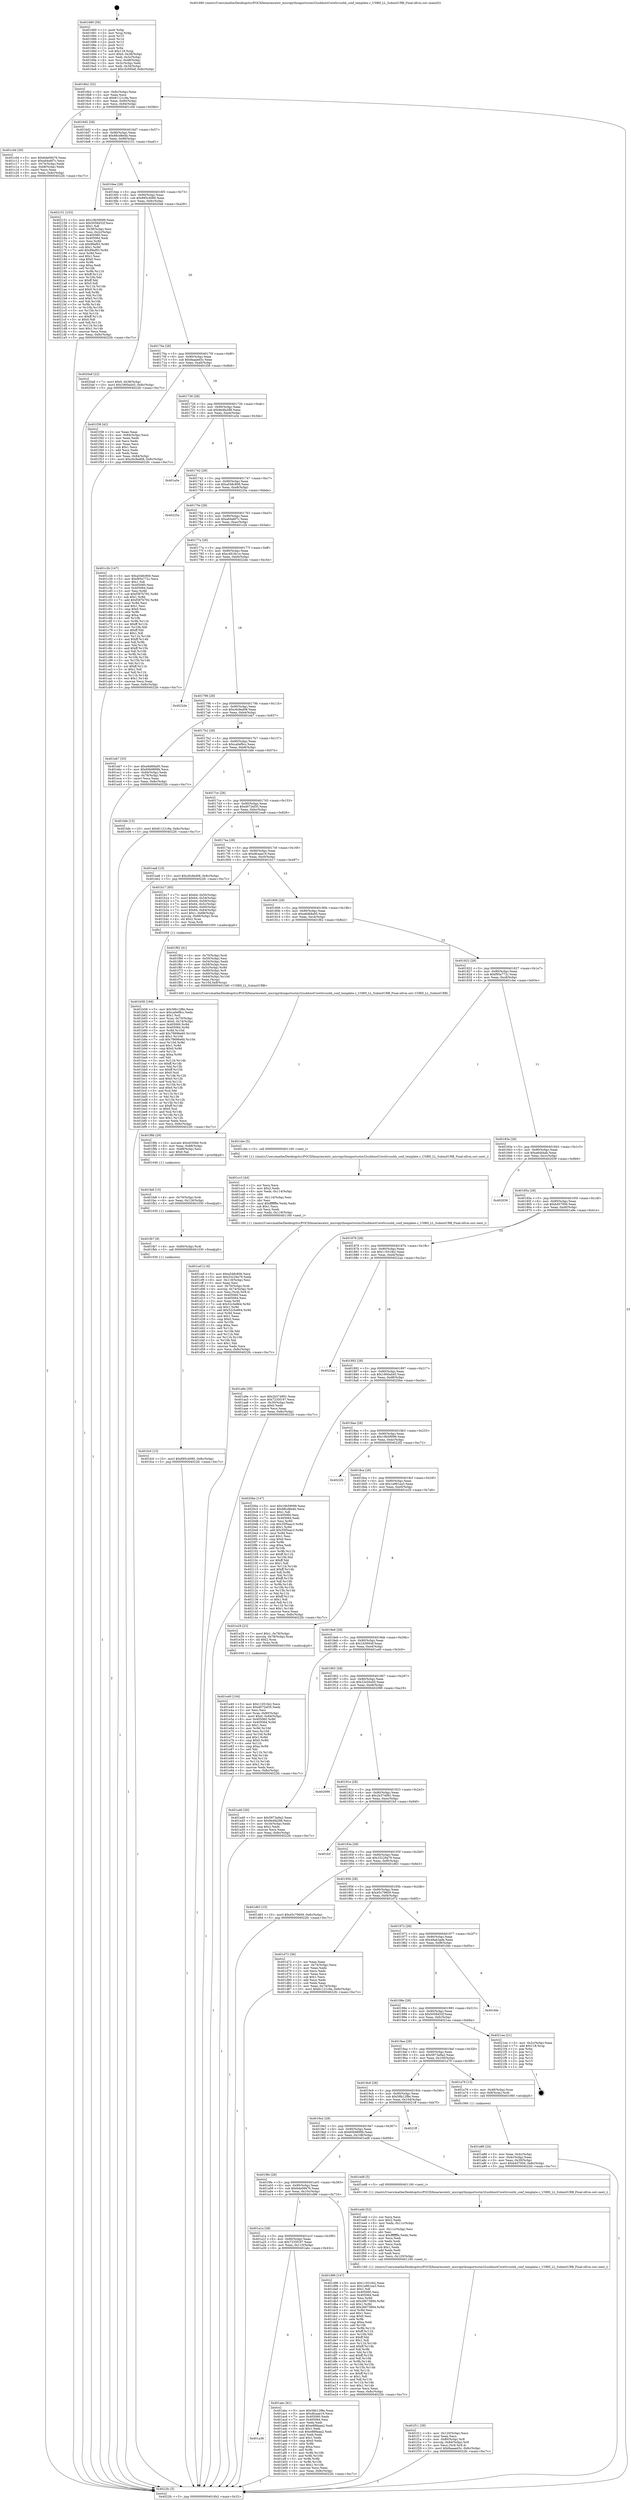 digraph "0x401680" {
  label = "0x401680 (/mnt/c/Users/mathe/Desktop/tcc/POCII/binaries/extr_micropythonportsstm32usbhostCoreSrcusbh_conf_template.c_USBH_LL_SubmitURB_Final-ollvm.out::main(0))"
  labelloc = "t"
  node[shape=record]

  Entry [label="",width=0.3,height=0.3,shape=circle,fillcolor=black,style=filled]
  "0x4016b2" [label="{
     0x4016b2 [32]\l
     | [instrs]\l
     &nbsp;&nbsp;0x4016b2 \<+6\>: mov -0x8c(%rbp),%eax\l
     &nbsp;&nbsp;0x4016b8 \<+2\>: mov %eax,%ecx\l
     &nbsp;&nbsp;0x4016ba \<+6\>: sub $0x81121c9a,%ecx\l
     &nbsp;&nbsp;0x4016c0 \<+6\>: mov %eax,-0x90(%rbp)\l
     &nbsp;&nbsp;0x4016c6 \<+6\>: mov %ecx,-0x94(%rbp)\l
     &nbsp;&nbsp;0x4016cc \<+6\>: je 0000000000401c0d \<main+0x58d\>\l
  }"]
  "0x401c0d" [label="{
     0x401c0d [30]\l
     | [instrs]\l
     &nbsp;&nbsp;0x401c0d \<+5\>: mov $0x6de09476,%eax\l
     &nbsp;&nbsp;0x401c12 \<+5\>: mov $0xa64a6f7c,%ecx\l
     &nbsp;&nbsp;0x401c17 \<+3\>: mov -0x74(%rbp),%edx\l
     &nbsp;&nbsp;0x401c1a \<+3\>: cmp -0x68(%rbp),%edx\l
     &nbsp;&nbsp;0x401c1d \<+3\>: cmovl %ecx,%eax\l
     &nbsp;&nbsp;0x401c20 \<+6\>: mov %eax,-0x8c(%rbp)\l
     &nbsp;&nbsp;0x401c26 \<+5\>: jmp 00000000004022fc \<main+0xc7c\>\l
  }"]
  "0x4016d2" [label="{
     0x4016d2 [28]\l
     | [instrs]\l
     &nbsp;&nbsp;0x4016d2 \<+5\>: jmp 00000000004016d7 \<main+0x57\>\l
     &nbsp;&nbsp;0x4016d7 \<+6\>: mov -0x90(%rbp),%eax\l
     &nbsp;&nbsp;0x4016dd \<+5\>: sub $0x88cd8e4b,%eax\l
     &nbsp;&nbsp;0x4016e2 \<+6\>: mov %eax,-0x98(%rbp)\l
     &nbsp;&nbsp;0x4016e8 \<+6\>: je 0000000000402151 \<main+0xad1\>\l
  }"]
  Exit [label="",width=0.3,height=0.3,shape=circle,fillcolor=black,style=filled,peripheries=2]
  "0x402151" [label="{
     0x402151 [153]\l
     | [instrs]\l
     &nbsp;&nbsp;0x402151 \<+5\>: mov $0x19b59099,%eax\l
     &nbsp;&nbsp;0x402156 \<+5\>: mov $0x5058452f,%ecx\l
     &nbsp;&nbsp;0x40215b \<+2\>: mov $0x1,%dl\l
     &nbsp;&nbsp;0x40215d \<+3\>: mov -0x38(%rbp),%esi\l
     &nbsp;&nbsp;0x402160 \<+3\>: mov %esi,-0x2c(%rbp)\l
     &nbsp;&nbsp;0x402163 \<+7\>: mov 0x405060,%esi\l
     &nbsp;&nbsp;0x40216a \<+7\>: mov 0x405064,%edi\l
     &nbsp;&nbsp;0x402171 \<+3\>: mov %esi,%r8d\l
     &nbsp;&nbsp;0x402174 \<+7\>: sub $0x99af93,%r8d\l
     &nbsp;&nbsp;0x40217b \<+4\>: sub $0x1,%r8d\l
     &nbsp;&nbsp;0x40217f \<+7\>: add $0x99af93,%r8d\l
     &nbsp;&nbsp;0x402186 \<+4\>: imul %r8d,%esi\l
     &nbsp;&nbsp;0x40218a \<+3\>: and $0x1,%esi\l
     &nbsp;&nbsp;0x40218d \<+3\>: cmp $0x0,%esi\l
     &nbsp;&nbsp;0x402190 \<+4\>: sete %r9b\l
     &nbsp;&nbsp;0x402194 \<+3\>: cmp $0xa,%edi\l
     &nbsp;&nbsp;0x402197 \<+4\>: setl %r10b\l
     &nbsp;&nbsp;0x40219b \<+3\>: mov %r9b,%r11b\l
     &nbsp;&nbsp;0x40219e \<+4\>: xor $0xff,%r11b\l
     &nbsp;&nbsp;0x4021a2 \<+3\>: mov %r10b,%bl\l
     &nbsp;&nbsp;0x4021a5 \<+3\>: xor $0xff,%bl\l
     &nbsp;&nbsp;0x4021a8 \<+3\>: xor $0x0,%dl\l
     &nbsp;&nbsp;0x4021ab \<+3\>: mov %r11b,%r14b\l
     &nbsp;&nbsp;0x4021ae \<+4\>: and $0x0,%r14b\l
     &nbsp;&nbsp;0x4021b2 \<+3\>: and %dl,%r9b\l
     &nbsp;&nbsp;0x4021b5 \<+3\>: mov %bl,%r15b\l
     &nbsp;&nbsp;0x4021b8 \<+4\>: and $0x0,%r15b\l
     &nbsp;&nbsp;0x4021bc \<+3\>: and %dl,%r10b\l
     &nbsp;&nbsp;0x4021bf \<+3\>: or %r9b,%r14b\l
     &nbsp;&nbsp;0x4021c2 \<+3\>: or %r10b,%r15b\l
     &nbsp;&nbsp;0x4021c5 \<+3\>: xor %r15b,%r14b\l
     &nbsp;&nbsp;0x4021c8 \<+3\>: or %bl,%r11b\l
     &nbsp;&nbsp;0x4021cb \<+4\>: xor $0xff,%r11b\l
     &nbsp;&nbsp;0x4021cf \<+3\>: or $0x0,%dl\l
     &nbsp;&nbsp;0x4021d2 \<+3\>: and %dl,%r11b\l
     &nbsp;&nbsp;0x4021d5 \<+3\>: or %r11b,%r14b\l
     &nbsp;&nbsp;0x4021d8 \<+4\>: test $0x1,%r14b\l
     &nbsp;&nbsp;0x4021dc \<+3\>: cmovne %ecx,%eax\l
     &nbsp;&nbsp;0x4021df \<+6\>: mov %eax,-0x8c(%rbp)\l
     &nbsp;&nbsp;0x4021e5 \<+5\>: jmp 00000000004022fc \<main+0xc7c\>\l
  }"]
  "0x4016ee" [label="{
     0x4016ee [28]\l
     | [instrs]\l
     &nbsp;&nbsp;0x4016ee \<+5\>: jmp 00000000004016f3 \<main+0x73\>\l
     &nbsp;&nbsp;0x4016f3 \<+6\>: mov -0x90(%rbp),%eax\l
     &nbsp;&nbsp;0x4016f9 \<+5\>: sub $0x895c4080,%eax\l
     &nbsp;&nbsp;0x4016fe \<+6\>: mov %eax,-0x9c(%rbp)\l
     &nbsp;&nbsp;0x401704 \<+6\>: je 00000000004020a8 \<main+0xa28\>\l
  }"]
  "0x401fc0" [label="{
     0x401fc0 [15]\l
     | [instrs]\l
     &nbsp;&nbsp;0x401fc0 \<+10\>: movl $0x895c4080,-0x8c(%rbp)\l
     &nbsp;&nbsp;0x401fca \<+5\>: jmp 00000000004022fc \<main+0xc7c\>\l
  }"]
  "0x4020a8" [label="{
     0x4020a8 [22]\l
     | [instrs]\l
     &nbsp;&nbsp;0x4020a8 \<+7\>: movl $0x0,-0x38(%rbp)\l
     &nbsp;&nbsp;0x4020af \<+10\>: movl $0x1900a445,-0x8c(%rbp)\l
     &nbsp;&nbsp;0x4020b9 \<+5\>: jmp 00000000004022fc \<main+0xc7c\>\l
  }"]
  "0x40170a" [label="{
     0x40170a [28]\l
     | [instrs]\l
     &nbsp;&nbsp;0x40170a \<+5\>: jmp 000000000040170f \<main+0x8f\>\l
     &nbsp;&nbsp;0x40170f \<+6\>: mov -0x90(%rbp),%eax\l
     &nbsp;&nbsp;0x401715 \<+5\>: sub $0x8aaaed3c,%eax\l
     &nbsp;&nbsp;0x40171a \<+6\>: mov %eax,-0xa0(%rbp)\l
     &nbsp;&nbsp;0x401720 \<+6\>: je 0000000000401f38 \<main+0x8b8\>\l
  }"]
  "0x401fb7" [label="{
     0x401fb7 [9]\l
     | [instrs]\l
     &nbsp;&nbsp;0x401fb7 \<+4\>: mov -0x80(%rbp),%rdi\l
     &nbsp;&nbsp;0x401fbb \<+5\>: call 0000000000401030 \<free@plt\>\l
     | [calls]\l
     &nbsp;&nbsp;0x401030 \{1\} (unknown)\l
  }"]
  "0x401f38" [label="{
     0x401f38 [42]\l
     | [instrs]\l
     &nbsp;&nbsp;0x401f38 \<+2\>: xor %eax,%eax\l
     &nbsp;&nbsp;0x401f3a \<+6\>: mov -0x84(%rbp),%ecx\l
     &nbsp;&nbsp;0x401f40 \<+2\>: mov %eax,%edx\l
     &nbsp;&nbsp;0x401f42 \<+2\>: sub %ecx,%edx\l
     &nbsp;&nbsp;0x401f44 \<+2\>: mov %eax,%ecx\l
     &nbsp;&nbsp;0x401f46 \<+3\>: sub $0x1,%ecx\l
     &nbsp;&nbsp;0x401f49 \<+2\>: add %ecx,%edx\l
     &nbsp;&nbsp;0x401f4b \<+2\>: sub %edx,%eax\l
     &nbsp;&nbsp;0x401f4d \<+6\>: mov %eax,-0x84(%rbp)\l
     &nbsp;&nbsp;0x401f53 \<+10\>: movl $0xc6c9ed08,-0x8c(%rbp)\l
     &nbsp;&nbsp;0x401f5d \<+5\>: jmp 00000000004022fc \<main+0xc7c\>\l
  }"]
  "0x401726" [label="{
     0x401726 [28]\l
     | [instrs]\l
     &nbsp;&nbsp;0x401726 \<+5\>: jmp 000000000040172b \<main+0xab\>\l
     &nbsp;&nbsp;0x40172b \<+6\>: mov -0x90(%rbp),%eax\l
     &nbsp;&nbsp;0x401731 \<+5\>: sub $0x9e4fa288,%eax\l
     &nbsp;&nbsp;0x401736 \<+6\>: mov %eax,-0xa4(%rbp)\l
     &nbsp;&nbsp;0x40173c \<+6\>: je 0000000000401a5e \<main+0x3de\>\l
  }"]
  "0x401fa8" [label="{
     0x401fa8 [15]\l
     | [instrs]\l
     &nbsp;&nbsp;0x401fa8 \<+4\>: mov -0x70(%rbp),%rdi\l
     &nbsp;&nbsp;0x401fac \<+6\>: mov %eax,-0x124(%rbp)\l
     &nbsp;&nbsp;0x401fb2 \<+5\>: call 0000000000401030 \<free@plt\>\l
     | [calls]\l
     &nbsp;&nbsp;0x401030 \{1\} (unknown)\l
  }"]
  "0x401a5e" [label="{
     0x401a5e\l
  }", style=dashed]
  "0x401742" [label="{
     0x401742 [28]\l
     | [instrs]\l
     &nbsp;&nbsp;0x401742 \<+5\>: jmp 0000000000401747 \<main+0xc7\>\l
     &nbsp;&nbsp;0x401747 \<+6\>: mov -0x90(%rbp),%eax\l
     &nbsp;&nbsp;0x40174d \<+5\>: sub $0xa548c806,%eax\l
     &nbsp;&nbsp;0x401752 \<+6\>: mov %eax,-0xa8(%rbp)\l
     &nbsp;&nbsp;0x401758 \<+6\>: je 000000000040225a \<main+0xbda\>\l
  }"]
  "0x401f8b" [label="{
     0x401f8b [29]\l
     | [instrs]\l
     &nbsp;&nbsp;0x401f8b \<+10\>: movabs $0x4030b6,%rdi\l
     &nbsp;&nbsp;0x401f95 \<+6\>: mov %eax,-0x88(%rbp)\l
     &nbsp;&nbsp;0x401f9b \<+6\>: mov -0x88(%rbp),%esi\l
     &nbsp;&nbsp;0x401fa1 \<+2\>: mov $0x0,%al\l
     &nbsp;&nbsp;0x401fa3 \<+5\>: call 0000000000401040 \<printf@plt\>\l
     | [calls]\l
     &nbsp;&nbsp;0x401040 \{1\} (unknown)\l
  }"]
  "0x40225a" [label="{
     0x40225a\l
  }", style=dashed]
  "0x40175e" [label="{
     0x40175e [28]\l
     | [instrs]\l
     &nbsp;&nbsp;0x40175e \<+5\>: jmp 0000000000401763 \<main+0xe3\>\l
     &nbsp;&nbsp;0x401763 \<+6\>: mov -0x90(%rbp),%eax\l
     &nbsp;&nbsp;0x401769 \<+5\>: sub $0xa64a6f7c,%eax\l
     &nbsp;&nbsp;0x40176e \<+6\>: mov %eax,-0xac(%rbp)\l
     &nbsp;&nbsp;0x401774 \<+6\>: je 0000000000401c2b \<main+0x5ab\>\l
  }"]
  "0x401f11" [label="{
     0x401f11 [39]\l
     | [instrs]\l
     &nbsp;&nbsp;0x401f11 \<+6\>: mov -0x120(%rbp),%ecx\l
     &nbsp;&nbsp;0x401f17 \<+3\>: imul %eax,%ecx\l
     &nbsp;&nbsp;0x401f1a \<+4\>: mov -0x80(%rbp),%r8\l
     &nbsp;&nbsp;0x401f1e \<+7\>: movslq -0x84(%rbp),%r9\l
     &nbsp;&nbsp;0x401f25 \<+4\>: mov %ecx,(%r8,%r9,4)\l
     &nbsp;&nbsp;0x401f29 \<+10\>: movl $0x8aaaed3c,-0x8c(%rbp)\l
     &nbsp;&nbsp;0x401f33 \<+5\>: jmp 00000000004022fc \<main+0xc7c\>\l
  }"]
  "0x401c2b" [label="{
     0x401c2b [147]\l
     | [instrs]\l
     &nbsp;&nbsp;0x401c2b \<+5\>: mov $0xa548c806,%eax\l
     &nbsp;&nbsp;0x401c30 \<+5\>: mov $0xf95a772c,%ecx\l
     &nbsp;&nbsp;0x401c35 \<+2\>: mov $0x1,%dl\l
     &nbsp;&nbsp;0x401c37 \<+7\>: mov 0x405060,%esi\l
     &nbsp;&nbsp;0x401c3e \<+7\>: mov 0x405064,%edi\l
     &nbsp;&nbsp;0x401c45 \<+3\>: mov %esi,%r8d\l
     &nbsp;&nbsp;0x401c48 \<+7\>: sub $0xf387b792,%r8d\l
     &nbsp;&nbsp;0x401c4f \<+4\>: sub $0x1,%r8d\l
     &nbsp;&nbsp;0x401c53 \<+7\>: add $0xf387b792,%r8d\l
     &nbsp;&nbsp;0x401c5a \<+4\>: imul %r8d,%esi\l
     &nbsp;&nbsp;0x401c5e \<+3\>: and $0x1,%esi\l
     &nbsp;&nbsp;0x401c61 \<+3\>: cmp $0x0,%esi\l
     &nbsp;&nbsp;0x401c64 \<+4\>: sete %r9b\l
     &nbsp;&nbsp;0x401c68 \<+3\>: cmp $0xa,%edi\l
     &nbsp;&nbsp;0x401c6b \<+4\>: setl %r10b\l
     &nbsp;&nbsp;0x401c6f \<+3\>: mov %r9b,%r11b\l
     &nbsp;&nbsp;0x401c72 \<+4\>: xor $0xff,%r11b\l
     &nbsp;&nbsp;0x401c76 \<+3\>: mov %r10b,%bl\l
     &nbsp;&nbsp;0x401c79 \<+3\>: xor $0xff,%bl\l
     &nbsp;&nbsp;0x401c7c \<+3\>: xor $0x1,%dl\l
     &nbsp;&nbsp;0x401c7f \<+3\>: mov %r11b,%r14b\l
     &nbsp;&nbsp;0x401c82 \<+4\>: and $0xff,%r14b\l
     &nbsp;&nbsp;0x401c86 \<+3\>: and %dl,%r9b\l
     &nbsp;&nbsp;0x401c89 \<+3\>: mov %bl,%r15b\l
     &nbsp;&nbsp;0x401c8c \<+4\>: and $0xff,%r15b\l
     &nbsp;&nbsp;0x401c90 \<+3\>: and %dl,%r10b\l
     &nbsp;&nbsp;0x401c93 \<+3\>: or %r9b,%r14b\l
     &nbsp;&nbsp;0x401c96 \<+3\>: or %r10b,%r15b\l
     &nbsp;&nbsp;0x401c99 \<+3\>: xor %r15b,%r14b\l
     &nbsp;&nbsp;0x401c9c \<+3\>: or %bl,%r11b\l
     &nbsp;&nbsp;0x401c9f \<+4\>: xor $0xff,%r11b\l
     &nbsp;&nbsp;0x401ca3 \<+3\>: or $0x1,%dl\l
     &nbsp;&nbsp;0x401ca6 \<+3\>: and %dl,%r11b\l
     &nbsp;&nbsp;0x401ca9 \<+3\>: or %r11b,%r14b\l
     &nbsp;&nbsp;0x401cac \<+4\>: test $0x1,%r14b\l
     &nbsp;&nbsp;0x401cb0 \<+3\>: cmovne %ecx,%eax\l
     &nbsp;&nbsp;0x401cb3 \<+6\>: mov %eax,-0x8c(%rbp)\l
     &nbsp;&nbsp;0x401cb9 \<+5\>: jmp 00000000004022fc \<main+0xc7c\>\l
  }"]
  "0x40177a" [label="{
     0x40177a [28]\l
     | [instrs]\l
     &nbsp;&nbsp;0x40177a \<+5\>: jmp 000000000040177f \<main+0xff\>\l
     &nbsp;&nbsp;0x40177f \<+6\>: mov -0x90(%rbp),%eax\l
     &nbsp;&nbsp;0x401785 \<+5\>: sub $0xc4818c1e,%eax\l
     &nbsp;&nbsp;0x40178a \<+6\>: mov %eax,-0xb0(%rbp)\l
     &nbsp;&nbsp;0x401790 \<+6\>: je 00000000004022de \<main+0xc5e\>\l
  }"]
  "0x401edd" [label="{
     0x401edd [52]\l
     | [instrs]\l
     &nbsp;&nbsp;0x401edd \<+2\>: xor %ecx,%ecx\l
     &nbsp;&nbsp;0x401edf \<+5\>: mov $0x2,%edx\l
     &nbsp;&nbsp;0x401ee4 \<+6\>: mov %edx,-0x11c(%rbp)\l
     &nbsp;&nbsp;0x401eea \<+1\>: cltd\l
     &nbsp;&nbsp;0x401eeb \<+6\>: mov -0x11c(%rbp),%esi\l
     &nbsp;&nbsp;0x401ef1 \<+2\>: idiv %esi\l
     &nbsp;&nbsp;0x401ef3 \<+6\>: imul $0xfffffffe,%edx,%edx\l
     &nbsp;&nbsp;0x401ef9 \<+2\>: mov %ecx,%edi\l
     &nbsp;&nbsp;0x401efb \<+2\>: sub %edx,%edi\l
     &nbsp;&nbsp;0x401efd \<+2\>: mov %ecx,%edx\l
     &nbsp;&nbsp;0x401eff \<+3\>: sub $0x1,%edx\l
     &nbsp;&nbsp;0x401f02 \<+2\>: add %edx,%edi\l
     &nbsp;&nbsp;0x401f04 \<+2\>: sub %edi,%ecx\l
     &nbsp;&nbsp;0x401f06 \<+6\>: mov %ecx,-0x120(%rbp)\l
     &nbsp;&nbsp;0x401f0c \<+5\>: call 0000000000401160 \<next_i\>\l
     | [calls]\l
     &nbsp;&nbsp;0x401160 \{1\} (/mnt/c/Users/mathe/Desktop/tcc/POCII/binaries/extr_micropythonportsstm32usbhostCoreSrcusbh_conf_template.c_USBH_LL_SubmitURB_Final-ollvm.out::next_i)\l
  }"]
  "0x4022de" [label="{
     0x4022de\l
  }", style=dashed]
  "0x401796" [label="{
     0x401796 [28]\l
     | [instrs]\l
     &nbsp;&nbsp;0x401796 \<+5\>: jmp 000000000040179b \<main+0x11b\>\l
     &nbsp;&nbsp;0x40179b \<+6\>: mov -0x90(%rbp),%eax\l
     &nbsp;&nbsp;0x4017a1 \<+5\>: sub $0xc6c9ed08,%eax\l
     &nbsp;&nbsp;0x4017a6 \<+6\>: mov %eax,-0xb4(%rbp)\l
     &nbsp;&nbsp;0x4017ac \<+6\>: je 0000000000401eb7 \<main+0x837\>\l
  }"]
  "0x401e40" [label="{
     0x401e40 [104]\l
     | [instrs]\l
     &nbsp;&nbsp;0x401e40 \<+5\>: mov $0x11931fe2,%ecx\l
     &nbsp;&nbsp;0x401e45 \<+5\>: mov $0xd072ef35,%edx\l
     &nbsp;&nbsp;0x401e4a \<+2\>: xor %esi,%esi\l
     &nbsp;&nbsp;0x401e4c \<+4\>: mov %rax,-0x80(%rbp)\l
     &nbsp;&nbsp;0x401e50 \<+10\>: movl $0x0,-0x84(%rbp)\l
     &nbsp;&nbsp;0x401e5a \<+8\>: mov 0x405060,%r8d\l
     &nbsp;&nbsp;0x401e62 \<+8\>: mov 0x405064,%r9d\l
     &nbsp;&nbsp;0x401e6a \<+3\>: sub $0x1,%esi\l
     &nbsp;&nbsp;0x401e6d \<+3\>: mov %r8d,%r10d\l
     &nbsp;&nbsp;0x401e70 \<+3\>: add %esi,%r10d\l
     &nbsp;&nbsp;0x401e73 \<+4\>: imul %r10d,%r8d\l
     &nbsp;&nbsp;0x401e77 \<+4\>: and $0x1,%r8d\l
     &nbsp;&nbsp;0x401e7b \<+4\>: cmp $0x0,%r8d\l
     &nbsp;&nbsp;0x401e7f \<+4\>: sete %r11b\l
     &nbsp;&nbsp;0x401e83 \<+4\>: cmp $0xa,%r9d\l
     &nbsp;&nbsp;0x401e87 \<+3\>: setl %bl\l
     &nbsp;&nbsp;0x401e8a \<+3\>: mov %r11b,%r14b\l
     &nbsp;&nbsp;0x401e8d \<+3\>: and %bl,%r14b\l
     &nbsp;&nbsp;0x401e90 \<+3\>: xor %bl,%r11b\l
     &nbsp;&nbsp;0x401e93 \<+3\>: or %r11b,%r14b\l
     &nbsp;&nbsp;0x401e96 \<+4\>: test $0x1,%r14b\l
     &nbsp;&nbsp;0x401e9a \<+3\>: cmovne %edx,%ecx\l
     &nbsp;&nbsp;0x401e9d \<+6\>: mov %ecx,-0x8c(%rbp)\l
     &nbsp;&nbsp;0x401ea3 \<+5\>: jmp 00000000004022fc \<main+0xc7c\>\l
  }"]
  "0x401eb7" [label="{
     0x401eb7 [33]\l
     | [instrs]\l
     &nbsp;&nbsp;0x401eb7 \<+5\>: mov $0xe6d68a95,%eax\l
     &nbsp;&nbsp;0x401ebc \<+5\>: mov $0x60b9899b,%ecx\l
     &nbsp;&nbsp;0x401ec1 \<+6\>: mov -0x84(%rbp),%edx\l
     &nbsp;&nbsp;0x401ec7 \<+3\>: cmp -0x78(%rbp),%edx\l
     &nbsp;&nbsp;0x401eca \<+3\>: cmovl %ecx,%eax\l
     &nbsp;&nbsp;0x401ecd \<+6\>: mov %eax,-0x8c(%rbp)\l
     &nbsp;&nbsp;0x401ed3 \<+5\>: jmp 00000000004022fc \<main+0xc7c\>\l
  }"]
  "0x4017b2" [label="{
     0x4017b2 [28]\l
     | [instrs]\l
     &nbsp;&nbsp;0x4017b2 \<+5\>: jmp 00000000004017b7 \<main+0x137\>\l
     &nbsp;&nbsp;0x4017b7 \<+6\>: mov -0x90(%rbp),%eax\l
     &nbsp;&nbsp;0x4017bd \<+5\>: sub $0xca0ef9cc,%eax\l
     &nbsp;&nbsp;0x4017c2 \<+6\>: mov %eax,-0xb8(%rbp)\l
     &nbsp;&nbsp;0x4017c8 \<+6\>: je 0000000000401bfe \<main+0x57e\>\l
  }"]
  "0x401cef" [label="{
     0x401cef [116]\l
     | [instrs]\l
     &nbsp;&nbsp;0x401cef \<+5\>: mov $0xa548c806,%ecx\l
     &nbsp;&nbsp;0x401cf4 \<+5\>: mov $0x33229a79,%edx\l
     &nbsp;&nbsp;0x401cf9 \<+6\>: mov -0x118(%rbp),%esi\l
     &nbsp;&nbsp;0x401cff \<+3\>: imul %eax,%esi\l
     &nbsp;&nbsp;0x401d02 \<+4\>: mov -0x70(%rbp),%rdi\l
     &nbsp;&nbsp;0x401d06 \<+4\>: movslq -0x74(%rbp),%r8\l
     &nbsp;&nbsp;0x401d0a \<+4\>: mov %esi,(%rdi,%r8,4)\l
     &nbsp;&nbsp;0x401d0e \<+7\>: mov 0x405060,%eax\l
     &nbsp;&nbsp;0x401d15 \<+7\>: mov 0x405064,%esi\l
     &nbsp;&nbsp;0x401d1c \<+3\>: mov %eax,%r9d\l
     &nbsp;&nbsp;0x401d1f \<+7\>: sub $0x52c5e864,%r9d\l
     &nbsp;&nbsp;0x401d26 \<+4\>: sub $0x1,%r9d\l
     &nbsp;&nbsp;0x401d2a \<+7\>: add $0x52c5e864,%r9d\l
     &nbsp;&nbsp;0x401d31 \<+4\>: imul %r9d,%eax\l
     &nbsp;&nbsp;0x401d35 \<+3\>: and $0x1,%eax\l
     &nbsp;&nbsp;0x401d38 \<+3\>: cmp $0x0,%eax\l
     &nbsp;&nbsp;0x401d3b \<+4\>: sete %r10b\l
     &nbsp;&nbsp;0x401d3f \<+3\>: cmp $0xa,%esi\l
     &nbsp;&nbsp;0x401d42 \<+4\>: setl %r11b\l
     &nbsp;&nbsp;0x401d46 \<+3\>: mov %r10b,%bl\l
     &nbsp;&nbsp;0x401d49 \<+3\>: and %r11b,%bl\l
     &nbsp;&nbsp;0x401d4c \<+3\>: xor %r11b,%r10b\l
     &nbsp;&nbsp;0x401d4f \<+3\>: or %r10b,%bl\l
     &nbsp;&nbsp;0x401d52 \<+3\>: test $0x1,%bl\l
     &nbsp;&nbsp;0x401d55 \<+3\>: cmovne %edx,%ecx\l
     &nbsp;&nbsp;0x401d58 \<+6\>: mov %ecx,-0x8c(%rbp)\l
     &nbsp;&nbsp;0x401d5e \<+5\>: jmp 00000000004022fc \<main+0xc7c\>\l
  }"]
  "0x401bfe" [label="{
     0x401bfe [15]\l
     | [instrs]\l
     &nbsp;&nbsp;0x401bfe \<+10\>: movl $0x81121c9a,-0x8c(%rbp)\l
     &nbsp;&nbsp;0x401c08 \<+5\>: jmp 00000000004022fc \<main+0xc7c\>\l
  }"]
  "0x4017ce" [label="{
     0x4017ce [28]\l
     | [instrs]\l
     &nbsp;&nbsp;0x4017ce \<+5\>: jmp 00000000004017d3 \<main+0x153\>\l
     &nbsp;&nbsp;0x4017d3 \<+6\>: mov -0x90(%rbp),%eax\l
     &nbsp;&nbsp;0x4017d9 \<+5\>: sub $0xd072ef35,%eax\l
     &nbsp;&nbsp;0x4017de \<+6\>: mov %eax,-0xbc(%rbp)\l
     &nbsp;&nbsp;0x4017e4 \<+6\>: je 0000000000401ea8 \<main+0x828\>\l
  }"]
  "0x401cc3" [label="{
     0x401cc3 [44]\l
     | [instrs]\l
     &nbsp;&nbsp;0x401cc3 \<+2\>: xor %ecx,%ecx\l
     &nbsp;&nbsp;0x401cc5 \<+5\>: mov $0x2,%edx\l
     &nbsp;&nbsp;0x401cca \<+6\>: mov %edx,-0x114(%rbp)\l
     &nbsp;&nbsp;0x401cd0 \<+1\>: cltd\l
     &nbsp;&nbsp;0x401cd1 \<+6\>: mov -0x114(%rbp),%esi\l
     &nbsp;&nbsp;0x401cd7 \<+2\>: idiv %esi\l
     &nbsp;&nbsp;0x401cd9 \<+6\>: imul $0xfffffffe,%edx,%edx\l
     &nbsp;&nbsp;0x401cdf \<+3\>: sub $0x1,%ecx\l
     &nbsp;&nbsp;0x401ce2 \<+2\>: sub %ecx,%edx\l
     &nbsp;&nbsp;0x401ce4 \<+6\>: mov %edx,-0x118(%rbp)\l
     &nbsp;&nbsp;0x401cea \<+5\>: call 0000000000401160 \<next_i\>\l
     | [calls]\l
     &nbsp;&nbsp;0x401160 \{1\} (/mnt/c/Users/mathe/Desktop/tcc/POCII/binaries/extr_micropythonportsstm32usbhostCoreSrcusbh_conf_template.c_USBH_LL_SubmitURB_Final-ollvm.out::next_i)\l
  }"]
  "0x401ea8" [label="{
     0x401ea8 [15]\l
     | [instrs]\l
     &nbsp;&nbsp;0x401ea8 \<+10\>: movl $0xc6c9ed08,-0x8c(%rbp)\l
     &nbsp;&nbsp;0x401eb2 \<+5\>: jmp 00000000004022fc \<main+0xc7c\>\l
  }"]
  "0x4017ea" [label="{
     0x4017ea [28]\l
     | [instrs]\l
     &nbsp;&nbsp;0x4017ea \<+5\>: jmp 00000000004017ef \<main+0x16f\>\l
     &nbsp;&nbsp;0x4017ef \<+6\>: mov -0x90(%rbp),%eax\l
     &nbsp;&nbsp;0x4017f5 \<+5\>: sub $0xdfcaae19,%eax\l
     &nbsp;&nbsp;0x4017fa \<+6\>: mov %eax,-0xc0(%rbp)\l
     &nbsp;&nbsp;0x401800 \<+6\>: je 0000000000401b17 \<main+0x497\>\l
  }"]
  "0x401b58" [label="{
     0x401b58 [166]\l
     | [instrs]\l
     &nbsp;&nbsp;0x401b58 \<+5\>: mov $0x58b12f8e,%ecx\l
     &nbsp;&nbsp;0x401b5d \<+5\>: mov $0xca0ef9cc,%edx\l
     &nbsp;&nbsp;0x401b62 \<+3\>: mov $0x1,%sil\l
     &nbsp;&nbsp;0x401b65 \<+4\>: mov %rax,-0x70(%rbp)\l
     &nbsp;&nbsp;0x401b69 \<+7\>: movl $0x0,-0x74(%rbp)\l
     &nbsp;&nbsp;0x401b70 \<+8\>: mov 0x405060,%r8d\l
     &nbsp;&nbsp;0x401b78 \<+8\>: mov 0x405064,%r9d\l
     &nbsp;&nbsp;0x401b80 \<+3\>: mov %r8d,%r10d\l
     &nbsp;&nbsp;0x401b83 \<+7\>: add $0x78696e60,%r10d\l
     &nbsp;&nbsp;0x401b8a \<+4\>: sub $0x1,%r10d\l
     &nbsp;&nbsp;0x401b8e \<+7\>: sub $0x78696e60,%r10d\l
     &nbsp;&nbsp;0x401b95 \<+4\>: imul %r10d,%r8d\l
     &nbsp;&nbsp;0x401b99 \<+4\>: and $0x1,%r8d\l
     &nbsp;&nbsp;0x401b9d \<+4\>: cmp $0x0,%r8d\l
     &nbsp;&nbsp;0x401ba1 \<+4\>: sete %r11b\l
     &nbsp;&nbsp;0x401ba5 \<+4\>: cmp $0xa,%r9d\l
     &nbsp;&nbsp;0x401ba9 \<+3\>: setl %bl\l
     &nbsp;&nbsp;0x401bac \<+3\>: mov %r11b,%r14b\l
     &nbsp;&nbsp;0x401baf \<+4\>: xor $0xff,%r14b\l
     &nbsp;&nbsp;0x401bb3 \<+3\>: mov %bl,%r15b\l
     &nbsp;&nbsp;0x401bb6 \<+4\>: xor $0xff,%r15b\l
     &nbsp;&nbsp;0x401bba \<+4\>: xor $0x0,%sil\l
     &nbsp;&nbsp;0x401bbe \<+3\>: mov %r14b,%r12b\l
     &nbsp;&nbsp;0x401bc1 \<+4\>: and $0x0,%r12b\l
     &nbsp;&nbsp;0x401bc5 \<+3\>: and %sil,%r11b\l
     &nbsp;&nbsp;0x401bc8 \<+3\>: mov %r15b,%r13b\l
     &nbsp;&nbsp;0x401bcb \<+4\>: and $0x0,%r13b\l
     &nbsp;&nbsp;0x401bcf \<+3\>: and %sil,%bl\l
     &nbsp;&nbsp;0x401bd2 \<+3\>: or %r11b,%r12b\l
     &nbsp;&nbsp;0x401bd5 \<+3\>: or %bl,%r13b\l
     &nbsp;&nbsp;0x401bd8 \<+3\>: xor %r13b,%r12b\l
     &nbsp;&nbsp;0x401bdb \<+3\>: or %r15b,%r14b\l
     &nbsp;&nbsp;0x401bde \<+4\>: xor $0xff,%r14b\l
     &nbsp;&nbsp;0x401be2 \<+4\>: or $0x0,%sil\l
     &nbsp;&nbsp;0x401be6 \<+3\>: and %sil,%r14b\l
     &nbsp;&nbsp;0x401be9 \<+3\>: or %r14b,%r12b\l
     &nbsp;&nbsp;0x401bec \<+4\>: test $0x1,%r12b\l
     &nbsp;&nbsp;0x401bf0 \<+3\>: cmovne %edx,%ecx\l
     &nbsp;&nbsp;0x401bf3 \<+6\>: mov %ecx,-0x8c(%rbp)\l
     &nbsp;&nbsp;0x401bf9 \<+5\>: jmp 00000000004022fc \<main+0xc7c\>\l
  }"]
  "0x401b17" [label="{
     0x401b17 [65]\l
     | [instrs]\l
     &nbsp;&nbsp;0x401b17 \<+7\>: movl $0x64,-0x50(%rbp)\l
     &nbsp;&nbsp;0x401b1e \<+7\>: movl $0x64,-0x54(%rbp)\l
     &nbsp;&nbsp;0x401b25 \<+7\>: movl $0x64,-0x58(%rbp)\l
     &nbsp;&nbsp;0x401b2c \<+7\>: movl $0x64,-0x5c(%rbp)\l
     &nbsp;&nbsp;0x401b33 \<+7\>: movl $0x64,-0x60(%rbp)\l
     &nbsp;&nbsp;0x401b3a \<+7\>: movl $0x64,-0x64(%rbp)\l
     &nbsp;&nbsp;0x401b41 \<+7\>: movl $0x1,-0x68(%rbp)\l
     &nbsp;&nbsp;0x401b48 \<+4\>: movslq -0x68(%rbp),%rax\l
     &nbsp;&nbsp;0x401b4c \<+4\>: shl $0x2,%rax\l
     &nbsp;&nbsp;0x401b50 \<+3\>: mov %rax,%rdi\l
     &nbsp;&nbsp;0x401b53 \<+5\>: call 0000000000401050 \<malloc@plt\>\l
     | [calls]\l
     &nbsp;&nbsp;0x401050 \{1\} (unknown)\l
  }"]
  "0x401806" [label="{
     0x401806 [28]\l
     | [instrs]\l
     &nbsp;&nbsp;0x401806 \<+5\>: jmp 000000000040180b \<main+0x18b\>\l
     &nbsp;&nbsp;0x40180b \<+6\>: mov -0x90(%rbp),%eax\l
     &nbsp;&nbsp;0x401811 \<+5\>: sub $0xe6d68a95,%eax\l
     &nbsp;&nbsp;0x401816 \<+6\>: mov %eax,-0xc4(%rbp)\l
     &nbsp;&nbsp;0x40181c \<+6\>: je 0000000000401f62 \<main+0x8e2\>\l
  }"]
  "0x401a36" [label="{
     0x401a36\l
  }", style=dashed]
  "0x401f62" [label="{
     0x401f62 [41]\l
     | [instrs]\l
     &nbsp;&nbsp;0x401f62 \<+4\>: mov -0x70(%rbp),%rdi\l
     &nbsp;&nbsp;0x401f66 \<+3\>: mov -0x50(%rbp),%esi\l
     &nbsp;&nbsp;0x401f69 \<+3\>: mov -0x54(%rbp),%edx\l
     &nbsp;&nbsp;0x401f6c \<+3\>: mov -0x58(%rbp),%ecx\l
     &nbsp;&nbsp;0x401f6f \<+4\>: mov -0x5c(%rbp),%r8d\l
     &nbsp;&nbsp;0x401f73 \<+4\>: mov -0x80(%rbp),%r9\l
     &nbsp;&nbsp;0x401f77 \<+3\>: mov -0x60(%rbp),%eax\l
     &nbsp;&nbsp;0x401f7a \<+4\>: mov -0x64(%rbp),%r10d\l
     &nbsp;&nbsp;0x401f7e \<+3\>: mov %eax,(%rsp)\l
     &nbsp;&nbsp;0x401f81 \<+5\>: mov %r10d,0x8(%rsp)\l
     &nbsp;&nbsp;0x401f86 \<+5\>: call 00000000004013d0 \<USBH_LL_SubmitURB\>\l
     | [calls]\l
     &nbsp;&nbsp;0x4013d0 \{1\} (/mnt/c/Users/mathe/Desktop/tcc/POCII/binaries/extr_micropythonportsstm32usbhostCoreSrcusbh_conf_template.c_USBH_LL_SubmitURB_Final-ollvm.out::USBH_LL_SubmitURB)\l
  }"]
  "0x401822" [label="{
     0x401822 [28]\l
     | [instrs]\l
     &nbsp;&nbsp;0x401822 \<+5\>: jmp 0000000000401827 \<main+0x1a7\>\l
     &nbsp;&nbsp;0x401827 \<+6\>: mov -0x90(%rbp),%eax\l
     &nbsp;&nbsp;0x40182d \<+5\>: sub $0xf95a772c,%eax\l
     &nbsp;&nbsp;0x401832 \<+6\>: mov %eax,-0xc8(%rbp)\l
     &nbsp;&nbsp;0x401838 \<+6\>: je 0000000000401cbe \<main+0x63e\>\l
  }"]
  "0x401abc" [label="{
     0x401abc [91]\l
     | [instrs]\l
     &nbsp;&nbsp;0x401abc \<+5\>: mov $0x58b12f8e,%eax\l
     &nbsp;&nbsp;0x401ac1 \<+5\>: mov $0xdfcaae19,%ecx\l
     &nbsp;&nbsp;0x401ac6 \<+7\>: mov 0x405060,%edx\l
     &nbsp;&nbsp;0x401acd \<+7\>: mov 0x405064,%esi\l
     &nbsp;&nbsp;0x401ad4 \<+2\>: mov %edx,%edi\l
     &nbsp;&nbsp;0x401ad6 \<+6\>: add $0xe888aaa2,%edi\l
     &nbsp;&nbsp;0x401adc \<+3\>: sub $0x1,%edi\l
     &nbsp;&nbsp;0x401adf \<+6\>: sub $0xe888aaa2,%edi\l
     &nbsp;&nbsp;0x401ae5 \<+3\>: imul %edi,%edx\l
     &nbsp;&nbsp;0x401ae8 \<+3\>: and $0x1,%edx\l
     &nbsp;&nbsp;0x401aeb \<+3\>: cmp $0x0,%edx\l
     &nbsp;&nbsp;0x401aee \<+4\>: sete %r8b\l
     &nbsp;&nbsp;0x401af2 \<+3\>: cmp $0xa,%esi\l
     &nbsp;&nbsp;0x401af5 \<+4\>: setl %r9b\l
     &nbsp;&nbsp;0x401af9 \<+3\>: mov %r8b,%r10b\l
     &nbsp;&nbsp;0x401afc \<+3\>: and %r9b,%r10b\l
     &nbsp;&nbsp;0x401aff \<+3\>: xor %r9b,%r8b\l
     &nbsp;&nbsp;0x401b02 \<+3\>: or %r8b,%r10b\l
     &nbsp;&nbsp;0x401b05 \<+4\>: test $0x1,%r10b\l
     &nbsp;&nbsp;0x401b09 \<+3\>: cmovne %ecx,%eax\l
     &nbsp;&nbsp;0x401b0c \<+6\>: mov %eax,-0x8c(%rbp)\l
     &nbsp;&nbsp;0x401b12 \<+5\>: jmp 00000000004022fc \<main+0xc7c\>\l
  }"]
  "0x401cbe" [label="{
     0x401cbe [5]\l
     | [instrs]\l
     &nbsp;&nbsp;0x401cbe \<+5\>: call 0000000000401160 \<next_i\>\l
     | [calls]\l
     &nbsp;&nbsp;0x401160 \{1\} (/mnt/c/Users/mathe/Desktop/tcc/POCII/binaries/extr_micropythonportsstm32usbhostCoreSrcusbh_conf_template.c_USBH_LL_SubmitURB_Final-ollvm.out::next_i)\l
  }"]
  "0x40183e" [label="{
     0x40183e [28]\l
     | [instrs]\l
     &nbsp;&nbsp;0x40183e \<+5\>: jmp 0000000000401843 \<main+0x1c3\>\l
     &nbsp;&nbsp;0x401843 \<+6\>: mov -0x90(%rbp),%eax\l
     &nbsp;&nbsp;0x401849 \<+5\>: sub $0xa6dd4ab,%eax\l
     &nbsp;&nbsp;0x40184e \<+6\>: mov %eax,-0xcc(%rbp)\l
     &nbsp;&nbsp;0x401854 \<+6\>: je 0000000000402039 \<main+0x9b9\>\l
  }"]
  "0x401a1a" [label="{
     0x401a1a [28]\l
     | [instrs]\l
     &nbsp;&nbsp;0x401a1a \<+5\>: jmp 0000000000401a1f \<main+0x39f\>\l
     &nbsp;&nbsp;0x401a1f \<+6\>: mov -0x90(%rbp),%eax\l
     &nbsp;&nbsp;0x401a25 \<+5\>: sub $0x7235f197,%eax\l
     &nbsp;&nbsp;0x401a2a \<+6\>: mov %eax,-0x110(%rbp)\l
     &nbsp;&nbsp;0x401a30 \<+6\>: je 0000000000401abc \<main+0x43c\>\l
  }"]
  "0x402039" [label="{
     0x402039\l
  }", style=dashed]
  "0x40185a" [label="{
     0x40185a [28]\l
     | [instrs]\l
     &nbsp;&nbsp;0x40185a \<+5\>: jmp 000000000040185f \<main+0x1df\>\l
     &nbsp;&nbsp;0x40185f \<+6\>: mov -0x90(%rbp),%eax\l
     &nbsp;&nbsp;0x401865 \<+5\>: sub $0xb457956,%eax\l
     &nbsp;&nbsp;0x40186a \<+6\>: mov %eax,-0xd0(%rbp)\l
     &nbsp;&nbsp;0x401870 \<+6\>: je 0000000000401a9e \<main+0x41e\>\l
  }"]
  "0x401d96" [label="{
     0x401d96 [147]\l
     | [instrs]\l
     &nbsp;&nbsp;0x401d96 \<+5\>: mov $0x11931fe2,%eax\l
     &nbsp;&nbsp;0x401d9b \<+5\>: mov $0x1a961ea3,%ecx\l
     &nbsp;&nbsp;0x401da0 \<+2\>: mov $0x1,%dl\l
     &nbsp;&nbsp;0x401da2 \<+7\>: mov 0x405060,%esi\l
     &nbsp;&nbsp;0x401da9 \<+7\>: mov 0x405064,%edi\l
     &nbsp;&nbsp;0x401db0 \<+3\>: mov %esi,%r8d\l
     &nbsp;&nbsp;0x401db3 \<+7\>: sub $0x26673894,%r8d\l
     &nbsp;&nbsp;0x401dba \<+4\>: sub $0x1,%r8d\l
     &nbsp;&nbsp;0x401dbe \<+7\>: add $0x26673894,%r8d\l
     &nbsp;&nbsp;0x401dc5 \<+4\>: imul %r8d,%esi\l
     &nbsp;&nbsp;0x401dc9 \<+3\>: and $0x1,%esi\l
     &nbsp;&nbsp;0x401dcc \<+3\>: cmp $0x0,%esi\l
     &nbsp;&nbsp;0x401dcf \<+4\>: sete %r9b\l
     &nbsp;&nbsp;0x401dd3 \<+3\>: cmp $0xa,%edi\l
     &nbsp;&nbsp;0x401dd6 \<+4\>: setl %r10b\l
     &nbsp;&nbsp;0x401dda \<+3\>: mov %r9b,%r11b\l
     &nbsp;&nbsp;0x401ddd \<+4\>: xor $0xff,%r11b\l
     &nbsp;&nbsp;0x401de1 \<+3\>: mov %r10b,%bl\l
     &nbsp;&nbsp;0x401de4 \<+3\>: xor $0xff,%bl\l
     &nbsp;&nbsp;0x401de7 \<+3\>: xor $0x1,%dl\l
     &nbsp;&nbsp;0x401dea \<+3\>: mov %r11b,%r14b\l
     &nbsp;&nbsp;0x401ded \<+4\>: and $0xff,%r14b\l
     &nbsp;&nbsp;0x401df1 \<+3\>: and %dl,%r9b\l
     &nbsp;&nbsp;0x401df4 \<+3\>: mov %bl,%r15b\l
     &nbsp;&nbsp;0x401df7 \<+4\>: and $0xff,%r15b\l
     &nbsp;&nbsp;0x401dfb \<+3\>: and %dl,%r10b\l
     &nbsp;&nbsp;0x401dfe \<+3\>: or %r9b,%r14b\l
     &nbsp;&nbsp;0x401e01 \<+3\>: or %r10b,%r15b\l
     &nbsp;&nbsp;0x401e04 \<+3\>: xor %r15b,%r14b\l
     &nbsp;&nbsp;0x401e07 \<+3\>: or %bl,%r11b\l
     &nbsp;&nbsp;0x401e0a \<+4\>: xor $0xff,%r11b\l
     &nbsp;&nbsp;0x401e0e \<+3\>: or $0x1,%dl\l
     &nbsp;&nbsp;0x401e11 \<+3\>: and %dl,%r11b\l
     &nbsp;&nbsp;0x401e14 \<+3\>: or %r11b,%r14b\l
     &nbsp;&nbsp;0x401e17 \<+4\>: test $0x1,%r14b\l
     &nbsp;&nbsp;0x401e1b \<+3\>: cmovne %ecx,%eax\l
     &nbsp;&nbsp;0x401e1e \<+6\>: mov %eax,-0x8c(%rbp)\l
     &nbsp;&nbsp;0x401e24 \<+5\>: jmp 00000000004022fc \<main+0xc7c\>\l
  }"]
  "0x401a9e" [label="{
     0x401a9e [30]\l
     | [instrs]\l
     &nbsp;&nbsp;0x401a9e \<+5\>: mov $0x2b374991,%eax\l
     &nbsp;&nbsp;0x401aa3 \<+5\>: mov $0x7235f197,%ecx\l
     &nbsp;&nbsp;0x401aa8 \<+3\>: mov -0x30(%rbp),%edx\l
     &nbsp;&nbsp;0x401aab \<+3\>: cmp $0x0,%edx\l
     &nbsp;&nbsp;0x401aae \<+3\>: cmove %ecx,%eax\l
     &nbsp;&nbsp;0x401ab1 \<+6\>: mov %eax,-0x8c(%rbp)\l
     &nbsp;&nbsp;0x401ab7 \<+5\>: jmp 00000000004022fc \<main+0xc7c\>\l
  }"]
  "0x401876" [label="{
     0x401876 [28]\l
     | [instrs]\l
     &nbsp;&nbsp;0x401876 \<+5\>: jmp 000000000040187b \<main+0x1fb\>\l
     &nbsp;&nbsp;0x40187b \<+6\>: mov -0x90(%rbp),%eax\l
     &nbsp;&nbsp;0x401881 \<+5\>: sub $0x11931fe2,%eax\l
     &nbsp;&nbsp;0x401886 \<+6\>: mov %eax,-0xd4(%rbp)\l
     &nbsp;&nbsp;0x40188c \<+6\>: je 00000000004022aa \<main+0xc2a\>\l
  }"]
  "0x4019fe" [label="{
     0x4019fe [28]\l
     | [instrs]\l
     &nbsp;&nbsp;0x4019fe \<+5\>: jmp 0000000000401a03 \<main+0x383\>\l
     &nbsp;&nbsp;0x401a03 \<+6\>: mov -0x90(%rbp),%eax\l
     &nbsp;&nbsp;0x401a09 \<+5\>: sub $0x6de09476,%eax\l
     &nbsp;&nbsp;0x401a0e \<+6\>: mov %eax,-0x10c(%rbp)\l
     &nbsp;&nbsp;0x401a14 \<+6\>: je 0000000000401d96 \<main+0x716\>\l
  }"]
  "0x4022aa" [label="{
     0x4022aa\l
  }", style=dashed]
  "0x401892" [label="{
     0x401892 [28]\l
     | [instrs]\l
     &nbsp;&nbsp;0x401892 \<+5\>: jmp 0000000000401897 \<main+0x217\>\l
     &nbsp;&nbsp;0x401897 \<+6\>: mov -0x90(%rbp),%eax\l
     &nbsp;&nbsp;0x40189d \<+5\>: sub $0x1900a445,%eax\l
     &nbsp;&nbsp;0x4018a2 \<+6\>: mov %eax,-0xd8(%rbp)\l
     &nbsp;&nbsp;0x4018a8 \<+6\>: je 00000000004020be \<main+0xa3e\>\l
  }"]
  "0x401ed8" [label="{
     0x401ed8 [5]\l
     | [instrs]\l
     &nbsp;&nbsp;0x401ed8 \<+5\>: call 0000000000401160 \<next_i\>\l
     | [calls]\l
     &nbsp;&nbsp;0x401160 \{1\} (/mnt/c/Users/mathe/Desktop/tcc/POCII/binaries/extr_micropythonportsstm32usbhostCoreSrcusbh_conf_template.c_USBH_LL_SubmitURB_Final-ollvm.out::next_i)\l
  }"]
  "0x4020be" [label="{
     0x4020be [147]\l
     | [instrs]\l
     &nbsp;&nbsp;0x4020be \<+5\>: mov $0x19b59099,%eax\l
     &nbsp;&nbsp;0x4020c3 \<+5\>: mov $0x88cd8e4b,%ecx\l
     &nbsp;&nbsp;0x4020c8 \<+2\>: mov $0x1,%dl\l
     &nbsp;&nbsp;0x4020ca \<+7\>: mov 0x405060,%esi\l
     &nbsp;&nbsp;0x4020d1 \<+7\>: mov 0x405064,%edi\l
     &nbsp;&nbsp;0x4020d8 \<+3\>: mov %esi,%r8d\l
     &nbsp;&nbsp;0x4020db \<+7\>: sub $0x35f5eac3,%r8d\l
     &nbsp;&nbsp;0x4020e2 \<+4\>: sub $0x1,%r8d\l
     &nbsp;&nbsp;0x4020e6 \<+7\>: add $0x35f5eac3,%r8d\l
     &nbsp;&nbsp;0x4020ed \<+4\>: imul %r8d,%esi\l
     &nbsp;&nbsp;0x4020f1 \<+3\>: and $0x1,%esi\l
     &nbsp;&nbsp;0x4020f4 \<+3\>: cmp $0x0,%esi\l
     &nbsp;&nbsp;0x4020f7 \<+4\>: sete %r9b\l
     &nbsp;&nbsp;0x4020fb \<+3\>: cmp $0xa,%edi\l
     &nbsp;&nbsp;0x4020fe \<+4\>: setl %r10b\l
     &nbsp;&nbsp;0x402102 \<+3\>: mov %r9b,%r11b\l
     &nbsp;&nbsp;0x402105 \<+4\>: xor $0xff,%r11b\l
     &nbsp;&nbsp;0x402109 \<+3\>: mov %r10b,%bl\l
     &nbsp;&nbsp;0x40210c \<+3\>: xor $0xff,%bl\l
     &nbsp;&nbsp;0x40210f \<+3\>: xor $0x1,%dl\l
     &nbsp;&nbsp;0x402112 \<+3\>: mov %r11b,%r14b\l
     &nbsp;&nbsp;0x402115 \<+4\>: and $0xff,%r14b\l
     &nbsp;&nbsp;0x402119 \<+3\>: and %dl,%r9b\l
     &nbsp;&nbsp;0x40211c \<+3\>: mov %bl,%r15b\l
     &nbsp;&nbsp;0x40211f \<+4\>: and $0xff,%r15b\l
     &nbsp;&nbsp;0x402123 \<+3\>: and %dl,%r10b\l
     &nbsp;&nbsp;0x402126 \<+3\>: or %r9b,%r14b\l
     &nbsp;&nbsp;0x402129 \<+3\>: or %r10b,%r15b\l
     &nbsp;&nbsp;0x40212c \<+3\>: xor %r15b,%r14b\l
     &nbsp;&nbsp;0x40212f \<+3\>: or %bl,%r11b\l
     &nbsp;&nbsp;0x402132 \<+4\>: xor $0xff,%r11b\l
     &nbsp;&nbsp;0x402136 \<+3\>: or $0x1,%dl\l
     &nbsp;&nbsp;0x402139 \<+3\>: and %dl,%r11b\l
     &nbsp;&nbsp;0x40213c \<+3\>: or %r11b,%r14b\l
     &nbsp;&nbsp;0x40213f \<+4\>: test $0x1,%r14b\l
     &nbsp;&nbsp;0x402143 \<+3\>: cmovne %ecx,%eax\l
     &nbsp;&nbsp;0x402146 \<+6\>: mov %eax,-0x8c(%rbp)\l
     &nbsp;&nbsp;0x40214c \<+5\>: jmp 00000000004022fc \<main+0xc7c\>\l
  }"]
  "0x4018ae" [label="{
     0x4018ae [28]\l
     | [instrs]\l
     &nbsp;&nbsp;0x4018ae \<+5\>: jmp 00000000004018b3 \<main+0x233\>\l
     &nbsp;&nbsp;0x4018b3 \<+6\>: mov -0x90(%rbp),%eax\l
     &nbsp;&nbsp;0x4018b9 \<+5\>: sub $0x19b59099,%eax\l
     &nbsp;&nbsp;0x4018be \<+6\>: mov %eax,-0xdc(%rbp)\l
     &nbsp;&nbsp;0x4018c4 \<+6\>: je 00000000004022f2 \<main+0xc72\>\l
  }"]
  "0x4019e2" [label="{
     0x4019e2 [28]\l
     | [instrs]\l
     &nbsp;&nbsp;0x4019e2 \<+5\>: jmp 00000000004019e7 \<main+0x367\>\l
     &nbsp;&nbsp;0x4019e7 \<+6\>: mov -0x90(%rbp),%eax\l
     &nbsp;&nbsp;0x4019ed \<+5\>: sub $0x60b9899b,%eax\l
     &nbsp;&nbsp;0x4019f2 \<+6\>: mov %eax,-0x108(%rbp)\l
     &nbsp;&nbsp;0x4019f8 \<+6\>: je 0000000000401ed8 \<main+0x858\>\l
  }"]
  "0x4022f2" [label="{
     0x4022f2\l
  }", style=dashed]
  "0x4018ca" [label="{
     0x4018ca [28]\l
     | [instrs]\l
     &nbsp;&nbsp;0x4018ca \<+5\>: jmp 00000000004018cf \<main+0x24f\>\l
     &nbsp;&nbsp;0x4018cf \<+6\>: mov -0x90(%rbp),%eax\l
     &nbsp;&nbsp;0x4018d5 \<+5\>: sub $0x1a961ea3,%eax\l
     &nbsp;&nbsp;0x4018da \<+6\>: mov %eax,-0xe0(%rbp)\l
     &nbsp;&nbsp;0x4018e0 \<+6\>: je 0000000000401e29 \<main+0x7a9\>\l
  }"]
  "0x4021ff" [label="{
     0x4021ff\l
  }", style=dashed]
  "0x401e29" [label="{
     0x401e29 [23]\l
     | [instrs]\l
     &nbsp;&nbsp;0x401e29 \<+7\>: movl $0x1,-0x78(%rbp)\l
     &nbsp;&nbsp;0x401e30 \<+4\>: movslq -0x78(%rbp),%rax\l
     &nbsp;&nbsp;0x401e34 \<+4\>: shl $0x2,%rax\l
     &nbsp;&nbsp;0x401e38 \<+3\>: mov %rax,%rdi\l
     &nbsp;&nbsp;0x401e3b \<+5\>: call 0000000000401050 \<malloc@plt\>\l
     | [calls]\l
     &nbsp;&nbsp;0x401050 \{1\} (unknown)\l
  }"]
  "0x4018e6" [label="{
     0x4018e6 [28]\l
     | [instrs]\l
     &nbsp;&nbsp;0x4018e6 \<+5\>: jmp 00000000004018eb \<main+0x26b\>\l
     &nbsp;&nbsp;0x4018eb \<+6\>: mov -0x90(%rbp),%eax\l
     &nbsp;&nbsp;0x4018f1 \<+5\>: sub $0x1fc0944f,%eax\l
     &nbsp;&nbsp;0x4018f6 \<+6\>: mov %eax,-0xe4(%rbp)\l
     &nbsp;&nbsp;0x4018fc \<+6\>: je 0000000000401a40 \<main+0x3c0\>\l
  }"]
  "0x401a86" [label="{
     0x401a86 [24]\l
     | [instrs]\l
     &nbsp;&nbsp;0x401a86 \<+3\>: mov %eax,-0x4c(%rbp)\l
     &nbsp;&nbsp;0x401a89 \<+3\>: mov -0x4c(%rbp),%eax\l
     &nbsp;&nbsp;0x401a8c \<+3\>: mov %eax,-0x30(%rbp)\l
     &nbsp;&nbsp;0x401a8f \<+10\>: movl $0xb457956,-0x8c(%rbp)\l
     &nbsp;&nbsp;0x401a99 \<+5\>: jmp 00000000004022fc \<main+0xc7c\>\l
  }"]
  "0x401a40" [label="{
     0x401a40 [30]\l
     | [instrs]\l
     &nbsp;&nbsp;0x401a40 \<+5\>: mov $0x5873a9a2,%eax\l
     &nbsp;&nbsp;0x401a45 \<+5\>: mov $0x9e4fa288,%ecx\l
     &nbsp;&nbsp;0x401a4a \<+3\>: mov -0x34(%rbp),%edx\l
     &nbsp;&nbsp;0x401a4d \<+3\>: cmp $0x2,%edx\l
     &nbsp;&nbsp;0x401a50 \<+3\>: cmovne %ecx,%eax\l
     &nbsp;&nbsp;0x401a53 \<+6\>: mov %eax,-0x8c(%rbp)\l
     &nbsp;&nbsp;0x401a59 \<+5\>: jmp 00000000004022fc \<main+0xc7c\>\l
  }"]
  "0x401902" [label="{
     0x401902 [28]\l
     | [instrs]\l
     &nbsp;&nbsp;0x401902 \<+5\>: jmp 0000000000401907 \<main+0x287\>\l
     &nbsp;&nbsp;0x401907 \<+6\>: mov -0x90(%rbp),%eax\l
     &nbsp;&nbsp;0x40190d \<+5\>: sub $0x22e50a50,%eax\l
     &nbsp;&nbsp;0x401912 \<+6\>: mov %eax,-0xe8(%rbp)\l
     &nbsp;&nbsp;0x401918 \<+6\>: je 0000000000402099 \<main+0xa19\>\l
  }"]
  "0x4022fc" [label="{
     0x4022fc [5]\l
     | [instrs]\l
     &nbsp;&nbsp;0x4022fc \<+5\>: jmp 00000000004016b2 \<main+0x32\>\l
  }"]
  "0x401680" [label="{
     0x401680 [50]\l
     | [instrs]\l
     &nbsp;&nbsp;0x401680 \<+1\>: push %rbp\l
     &nbsp;&nbsp;0x401681 \<+3\>: mov %rsp,%rbp\l
     &nbsp;&nbsp;0x401684 \<+2\>: push %r15\l
     &nbsp;&nbsp;0x401686 \<+2\>: push %r14\l
     &nbsp;&nbsp;0x401688 \<+2\>: push %r13\l
     &nbsp;&nbsp;0x40168a \<+2\>: push %r12\l
     &nbsp;&nbsp;0x40168c \<+1\>: push %rbx\l
     &nbsp;&nbsp;0x40168d \<+7\>: sub $0x118,%rsp\l
     &nbsp;&nbsp;0x401694 \<+7\>: movl $0x0,-0x38(%rbp)\l
     &nbsp;&nbsp;0x40169b \<+3\>: mov %edi,-0x3c(%rbp)\l
     &nbsp;&nbsp;0x40169e \<+4\>: mov %rsi,-0x48(%rbp)\l
     &nbsp;&nbsp;0x4016a2 \<+3\>: mov -0x3c(%rbp),%edi\l
     &nbsp;&nbsp;0x4016a5 \<+3\>: mov %edi,-0x34(%rbp)\l
     &nbsp;&nbsp;0x4016a8 \<+10\>: movl $0x1fc0944f,-0x8c(%rbp)\l
  }"]
  "0x4019c6" [label="{
     0x4019c6 [28]\l
     | [instrs]\l
     &nbsp;&nbsp;0x4019c6 \<+5\>: jmp 00000000004019cb \<main+0x34b\>\l
     &nbsp;&nbsp;0x4019cb \<+6\>: mov -0x90(%rbp),%eax\l
     &nbsp;&nbsp;0x4019d1 \<+5\>: sub $0x58b12f8e,%eax\l
     &nbsp;&nbsp;0x4019d6 \<+6\>: mov %eax,-0x104(%rbp)\l
     &nbsp;&nbsp;0x4019dc \<+6\>: je 00000000004021ff \<main+0xb7f\>\l
  }"]
  "0x402099" [label="{
     0x402099\l
  }", style=dashed]
  "0x40191e" [label="{
     0x40191e [28]\l
     | [instrs]\l
     &nbsp;&nbsp;0x40191e \<+5\>: jmp 0000000000401923 \<main+0x2a3\>\l
     &nbsp;&nbsp;0x401923 \<+6\>: mov -0x90(%rbp),%eax\l
     &nbsp;&nbsp;0x401929 \<+5\>: sub $0x2b374991,%eax\l
     &nbsp;&nbsp;0x40192e \<+6\>: mov %eax,-0xec(%rbp)\l
     &nbsp;&nbsp;0x401934 \<+6\>: je 0000000000401fcf \<main+0x94f\>\l
  }"]
  "0x401a79" [label="{
     0x401a79 [13]\l
     | [instrs]\l
     &nbsp;&nbsp;0x401a79 \<+4\>: mov -0x48(%rbp),%rax\l
     &nbsp;&nbsp;0x401a7d \<+4\>: mov 0x8(%rax),%rdi\l
     &nbsp;&nbsp;0x401a81 \<+5\>: call 0000000000401060 \<atoi@plt\>\l
     | [calls]\l
     &nbsp;&nbsp;0x401060 \{1\} (unknown)\l
  }"]
  "0x401fcf" [label="{
     0x401fcf\l
  }", style=dashed]
  "0x40193a" [label="{
     0x40193a [28]\l
     | [instrs]\l
     &nbsp;&nbsp;0x40193a \<+5\>: jmp 000000000040193f \<main+0x2bf\>\l
     &nbsp;&nbsp;0x40193f \<+6\>: mov -0x90(%rbp),%eax\l
     &nbsp;&nbsp;0x401945 \<+5\>: sub $0x33229a79,%eax\l
     &nbsp;&nbsp;0x40194a \<+6\>: mov %eax,-0xf0(%rbp)\l
     &nbsp;&nbsp;0x401950 \<+6\>: je 0000000000401d63 \<main+0x6e3\>\l
  }"]
  "0x4019aa" [label="{
     0x4019aa [28]\l
     | [instrs]\l
     &nbsp;&nbsp;0x4019aa \<+5\>: jmp 00000000004019af \<main+0x32f\>\l
     &nbsp;&nbsp;0x4019af \<+6\>: mov -0x90(%rbp),%eax\l
     &nbsp;&nbsp;0x4019b5 \<+5\>: sub $0x5873a9a2,%eax\l
     &nbsp;&nbsp;0x4019ba \<+6\>: mov %eax,-0x100(%rbp)\l
     &nbsp;&nbsp;0x4019c0 \<+6\>: je 0000000000401a79 \<main+0x3f9\>\l
  }"]
  "0x401d63" [label="{
     0x401d63 [15]\l
     | [instrs]\l
     &nbsp;&nbsp;0x401d63 \<+10\>: movl $0x45c79609,-0x8c(%rbp)\l
     &nbsp;&nbsp;0x401d6d \<+5\>: jmp 00000000004022fc \<main+0xc7c\>\l
  }"]
  "0x401956" [label="{
     0x401956 [28]\l
     | [instrs]\l
     &nbsp;&nbsp;0x401956 \<+5\>: jmp 000000000040195b \<main+0x2db\>\l
     &nbsp;&nbsp;0x40195b \<+6\>: mov -0x90(%rbp),%eax\l
     &nbsp;&nbsp;0x401961 \<+5\>: sub $0x45c79609,%eax\l
     &nbsp;&nbsp;0x401966 \<+6\>: mov %eax,-0xf4(%rbp)\l
     &nbsp;&nbsp;0x40196c \<+6\>: je 0000000000401d72 \<main+0x6f2\>\l
  }"]
  "0x4021ea" [label="{
     0x4021ea [21]\l
     | [instrs]\l
     &nbsp;&nbsp;0x4021ea \<+3\>: mov -0x2c(%rbp),%eax\l
     &nbsp;&nbsp;0x4021ed \<+7\>: add $0x118,%rsp\l
     &nbsp;&nbsp;0x4021f4 \<+1\>: pop %rbx\l
     &nbsp;&nbsp;0x4021f5 \<+2\>: pop %r12\l
     &nbsp;&nbsp;0x4021f7 \<+2\>: pop %r13\l
     &nbsp;&nbsp;0x4021f9 \<+2\>: pop %r14\l
     &nbsp;&nbsp;0x4021fb \<+2\>: pop %r15\l
     &nbsp;&nbsp;0x4021fd \<+1\>: pop %rbp\l
     &nbsp;&nbsp;0x4021fe \<+1\>: ret\l
  }"]
  "0x401d72" [label="{
     0x401d72 [36]\l
     | [instrs]\l
     &nbsp;&nbsp;0x401d72 \<+2\>: xor %eax,%eax\l
     &nbsp;&nbsp;0x401d74 \<+3\>: mov -0x74(%rbp),%ecx\l
     &nbsp;&nbsp;0x401d77 \<+2\>: mov %eax,%edx\l
     &nbsp;&nbsp;0x401d79 \<+2\>: sub %ecx,%edx\l
     &nbsp;&nbsp;0x401d7b \<+2\>: mov %eax,%ecx\l
     &nbsp;&nbsp;0x401d7d \<+3\>: sub $0x1,%ecx\l
     &nbsp;&nbsp;0x401d80 \<+2\>: add %ecx,%edx\l
     &nbsp;&nbsp;0x401d82 \<+2\>: sub %edx,%eax\l
     &nbsp;&nbsp;0x401d84 \<+3\>: mov %eax,-0x74(%rbp)\l
     &nbsp;&nbsp;0x401d87 \<+10\>: movl $0x81121c9a,-0x8c(%rbp)\l
     &nbsp;&nbsp;0x401d91 \<+5\>: jmp 00000000004022fc \<main+0xc7c\>\l
  }"]
  "0x401972" [label="{
     0x401972 [28]\l
     | [instrs]\l
     &nbsp;&nbsp;0x401972 \<+5\>: jmp 0000000000401977 \<main+0x2f7\>\l
     &nbsp;&nbsp;0x401977 \<+6\>: mov -0x90(%rbp),%eax\l
     &nbsp;&nbsp;0x40197d \<+5\>: sub $0x48ab3ade,%eax\l
     &nbsp;&nbsp;0x401982 \<+6\>: mov %eax,-0xf8(%rbp)\l
     &nbsp;&nbsp;0x401988 \<+6\>: je 0000000000401fde \<main+0x95e\>\l
  }"]
  "0x40198e" [label="{
     0x40198e [28]\l
     | [instrs]\l
     &nbsp;&nbsp;0x40198e \<+5\>: jmp 0000000000401993 \<main+0x313\>\l
     &nbsp;&nbsp;0x401993 \<+6\>: mov -0x90(%rbp),%eax\l
     &nbsp;&nbsp;0x401999 \<+5\>: sub $0x5058452f,%eax\l
     &nbsp;&nbsp;0x40199e \<+6\>: mov %eax,-0xfc(%rbp)\l
     &nbsp;&nbsp;0x4019a4 \<+6\>: je 00000000004021ea \<main+0xb6a\>\l
  }"]
  "0x401fde" [label="{
     0x401fde\l
  }", style=dashed]
  Entry -> "0x401680" [label=" 1"]
  "0x4016b2" -> "0x401c0d" [label=" 2"]
  "0x4016b2" -> "0x4016d2" [label=" 22"]
  "0x4021ea" -> Exit [label=" 1"]
  "0x4016d2" -> "0x402151" [label=" 1"]
  "0x4016d2" -> "0x4016ee" [label=" 21"]
  "0x402151" -> "0x4022fc" [label=" 1"]
  "0x4016ee" -> "0x4020a8" [label=" 1"]
  "0x4016ee" -> "0x40170a" [label=" 20"]
  "0x4020be" -> "0x4022fc" [label=" 1"]
  "0x40170a" -> "0x401f38" [label=" 1"]
  "0x40170a" -> "0x401726" [label=" 19"]
  "0x4020a8" -> "0x4022fc" [label=" 1"]
  "0x401726" -> "0x401a5e" [label=" 0"]
  "0x401726" -> "0x401742" [label=" 19"]
  "0x401fc0" -> "0x4022fc" [label=" 1"]
  "0x401742" -> "0x40225a" [label=" 0"]
  "0x401742" -> "0x40175e" [label=" 19"]
  "0x401fb7" -> "0x401fc0" [label=" 1"]
  "0x40175e" -> "0x401c2b" [label=" 1"]
  "0x40175e" -> "0x40177a" [label=" 18"]
  "0x401fa8" -> "0x401fb7" [label=" 1"]
  "0x40177a" -> "0x4022de" [label=" 0"]
  "0x40177a" -> "0x401796" [label=" 18"]
  "0x401f8b" -> "0x401fa8" [label=" 1"]
  "0x401796" -> "0x401eb7" [label=" 2"]
  "0x401796" -> "0x4017b2" [label=" 16"]
  "0x401f62" -> "0x401f8b" [label=" 1"]
  "0x4017b2" -> "0x401bfe" [label=" 1"]
  "0x4017b2" -> "0x4017ce" [label=" 15"]
  "0x401f38" -> "0x4022fc" [label=" 1"]
  "0x4017ce" -> "0x401ea8" [label=" 1"]
  "0x4017ce" -> "0x4017ea" [label=" 14"]
  "0x401f11" -> "0x4022fc" [label=" 1"]
  "0x4017ea" -> "0x401b17" [label=" 1"]
  "0x4017ea" -> "0x401806" [label=" 13"]
  "0x401edd" -> "0x401f11" [label=" 1"]
  "0x401806" -> "0x401f62" [label=" 1"]
  "0x401806" -> "0x401822" [label=" 12"]
  "0x401ed8" -> "0x401edd" [label=" 1"]
  "0x401822" -> "0x401cbe" [label=" 1"]
  "0x401822" -> "0x40183e" [label=" 11"]
  "0x401eb7" -> "0x4022fc" [label=" 2"]
  "0x40183e" -> "0x402039" [label=" 0"]
  "0x40183e" -> "0x40185a" [label=" 11"]
  "0x401e40" -> "0x4022fc" [label=" 1"]
  "0x40185a" -> "0x401a9e" [label=" 1"]
  "0x40185a" -> "0x401876" [label=" 10"]
  "0x401e29" -> "0x401e40" [label=" 1"]
  "0x401876" -> "0x4022aa" [label=" 0"]
  "0x401876" -> "0x401892" [label=" 10"]
  "0x401d72" -> "0x4022fc" [label=" 1"]
  "0x401892" -> "0x4020be" [label=" 1"]
  "0x401892" -> "0x4018ae" [label=" 9"]
  "0x401d63" -> "0x4022fc" [label=" 1"]
  "0x4018ae" -> "0x4022f2" [label=" 0"]
  "0x4018ae" -> "0x4018ca" [label=" 9"]
  "0x401cc3" -> "0x401cef" [label=" 1"]
  "0x4018ca" -> "0x401e29" [label=" 1"]
  "0x4018ca" -> "0x4018e6" [label=" 8"]
  "0x401cbe" -> "0x401cc3" [label=" 1"]
  "0x4018e6" -> "0x401a40" [label=" 1"]
  "0x4018e6" -> "0x401902" [label=" 7"]
  "0x401a40" -> "0x4022fc" [label=" 1"]
  "0x401680" -> "0x4016b2" [label=" 1"]
  "0x4022fc" -> "0x4016b2" [label=" 23"]
  "0x401c0d" -> "0x4022fc" [label=" 2"]
  "0x401902" -> "0x402099" [label=" 0"]
  "0x401902" -> "0x40191e" [label=" 7"]
  "0x401bfe" -> "0x4022fc" [label=" 1"]
  "0x40191e" -> "0x401fcf" [label=" 0"]
  "0x40191e" -> "0x40193a" [label=" 7"]
  "0x401b58" -> "0x4022fc" [label=" 1"]
  "0x40193a" -> "0x401d63" [label=" 1"]
  "0x40193a" -> "0x401956" [label=" 6"]
  "0x401abc" -> "0x4022fc" [label=" 1"]
  "0x401956" -> "0x401d72" [label=" 1"]
  "0x401956" -> "0x401972" [label=" 5"]
  "0x401a1a" -> "0x401a36" [label=" 0"]
  "0x401972" -> "0x401fde" [label=" 0"]
  "0x401972" -> "0x40198e" [label=" 5"]
  "0x401a1a" -> "0x401abc" [label=" 1"]
  "0x40198e" -> "0x4021ea" [label=" 1"]
  "0x40198e" -> "0x4019aa" [label=" 4"]
  "0x401b17" -> "0x401b58" [label=" 1"]
  "0x4019aa" -> "0x401a79" [label=" 1"]
  "0x4019aa" -> "0x4019c6" [label=" 3"]
  "0x401a79" -> "0x401a86" [label=" 1"]
  "0x401a86" -> "0x4022fc" [label=" 1"]
  "0x401a9e" -> "0x4022fc" [label=" 1"]
  "0x401c2b" -> "0x4022fc" [label=" 1"]
  "0x4019c6" -> "0x4021ff" [label=" 0"]
  "0x4019c6" -> "0x4019e2" [label=" 3"]
  "0x401cef" -> "0x4022fc" [label=" 1"]
  "0x4019e2" -> "0x401ed8" [label=" 1"]
  "0x4019e2" -> "0x4019fe" [label=" 2"]
  "0x401d96" -> "0x4022fc" [label=" 1"]
  "0x4019fe" -> "0x401d96" [label=" 1"]
  "0x4019fe" -> "0x401a1a" [label=" 1"]
  "0x401ea8" -> "0x4022fc" [label=" 1"]
}
